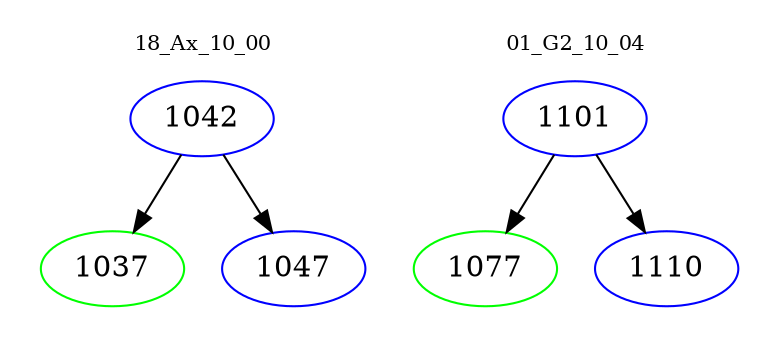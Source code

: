 digraph{
subgraph cluster_0 {
color = white
label = "18_Ax_10_00";
fontsize=10;
T0_1042 [label="1042", color="blue"]
T0_1042 -> T0_1037 [color="black"]
T0_1037 [label="1037", color="green"]
T0_1042 -> T0_1047 [color="black"]
T0_1047 [label="1047", color="blue"]
}
subgraph cluster_1 {
color = white
label = "01_G2_10_04";
fontsize=10;
T1_1101 [label="1101", color="blue"]
T1_1101 -> T1_1077 [color="black"]
T1_1077 [label="1077", color="green"]
T1_1101 -> T1_1110 [color="black"]
T1_1110 [label="1110", color="blue"]
}
}
